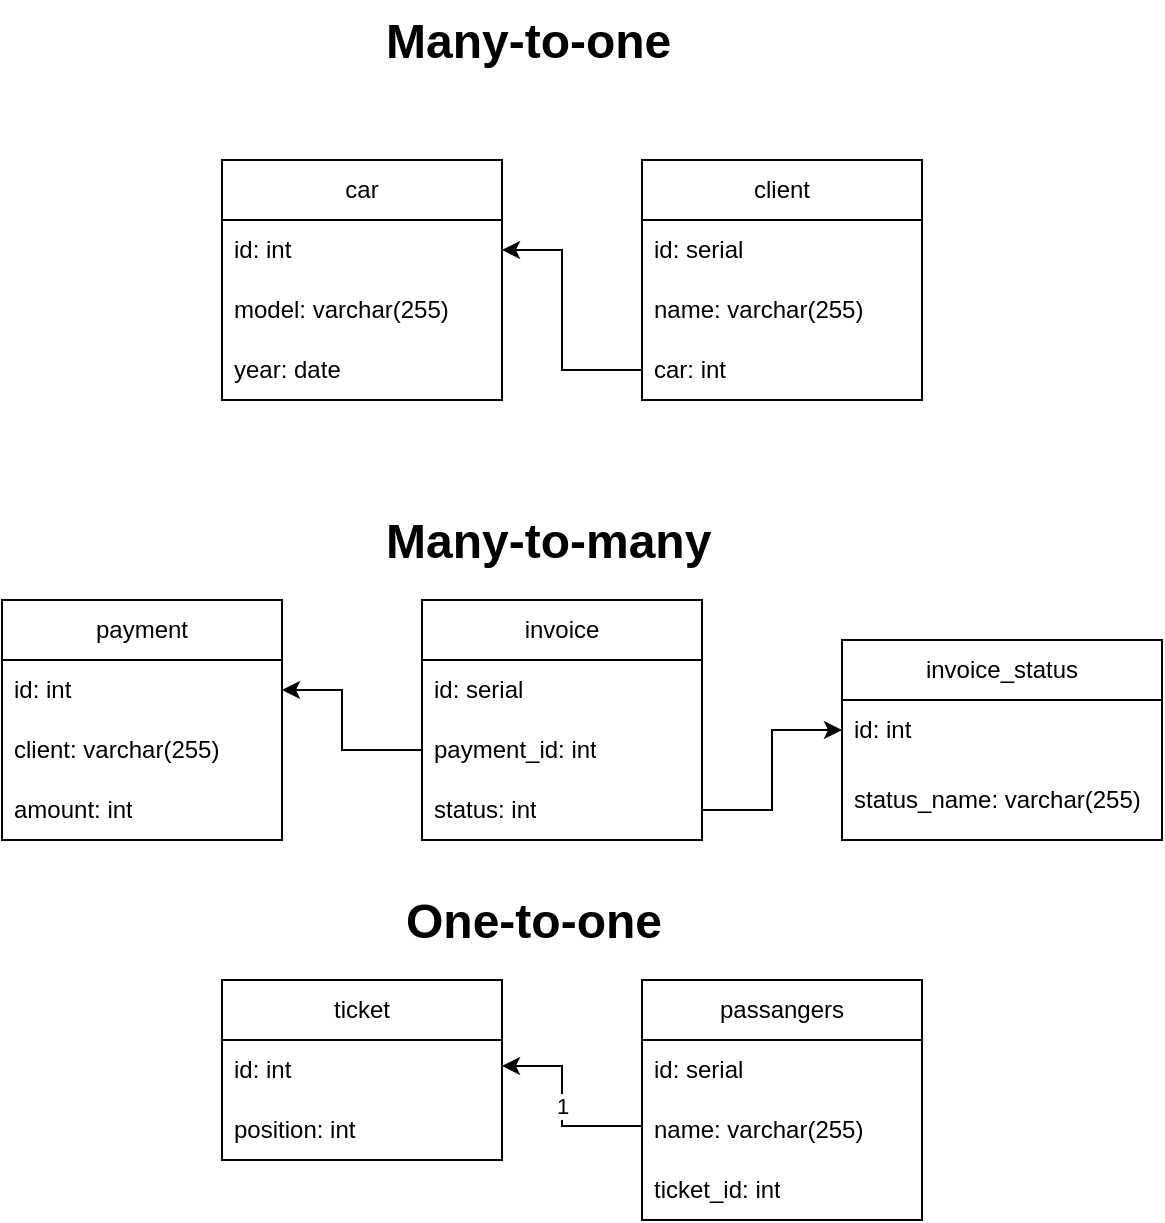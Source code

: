 <mxfile version="24.0.4" type="device">
  <diagram name="Page-1" id="929967ad-93f9-6ef4-fab6-5d389245f69c">
    <mxGraphModel dx="1195" dy="650" grid="1" gridSize="10" guides="1" tooltips="1" connect="1" arrows="1" fold="1" page="1" pageScale="1.5" pageWidth="1169" pageHeight="826" background="none" math="0" shadow="0">
      <root>
        <mxCell id="0" style=";html=1;" />
        <mxCell id="1" style=";html=1;" parent="0" />
        <mxCell id="tZDrAXTlKugC-SL9swha-1" value="invoice" style="swimlane;fontStyle=0;childLayout=stackLayout;horizontal=1;startSize=30;horizontalStack=0;resizeParent=1;resizeParentMax=0;resizeLast=0;collapsible=1;marginBottom=0;whiteSpace=wrap;html=1;" vertex="1" parent="1">
          <mxGeometry x="660" y="660" width="140" height="120" as="geometry" />
        </mxCell>
        <mxCell id="tZDrAXTlKugC-SL9swha-2" value="id: serial" style="text;strokeColor=none;fillColor=none;align=left;verticalAlign=middle;spacingLeft=4;spacingRight=4;overflow=hidden;points=[[0,0.5],[1,0.5]];portConstraint=eastwest;rotatable=0;whiteSpace=wrap;html=1;" vertex="1" parent="tZDrAXTlKugC-SL9swha-1">
          <mxGeometry y="30" width="140" height="30" as="geometry" />
        </mxCell>
        <mxCell id="tZDrAXTlKugC-SL9swha-3" value="payment_id: int" style="text;strokeColor=none;fillColor=none;align=left;verticalAlign=middle;spacingLeft=4;spacingRight=4;overflow=hidden;points=[[0,0.5],[1,0.5]];portConstraint=eastwest;rotatable=0;whiteSpace=wrap;html=1;" vertex="1" parent="tZDrAXTlKugC-SL9swha-1">
          <mxGeometry y="60" width="140" height="30" as="geometry" />
        </mxCell>
        <mxCell id="tZDrAXTlKugC-SL9swha-4" value="status: int" style="text;strokeColor=none;fillColor=none;align=left;verticalAlign=middle;spacingLeft=4;spacingRight=4;overflow=hidden;points=[[0,0.5],[1,0.5]];portConstraint=eastwest;rotatable=0;whiteSpace=wrap;html=1;" vertex="1" parent="tZDrAXTlKugC-SL9swha-1">
          <mxGeometry y="90" width="140" height="30" as="geometry" />
        </mxCell>
        <mxCell id="tZDrAXTlKugC-SL9swha-5" value="payment" style="swimlane;fontStyle=0;childLayout=stackLayout;horizontal=1;startSize=30;horizontalStack=0;resizeParent=1;resizeParentMax=0;resizeLast=0;collapsible=1;marginBottom=0;whiteSpace=wrap;html=1;" vertex="1" parent="1">
          <mxGeometry x="450" y="660" width="140" height="120" as="geometry" />
        </mxCell>
        <mxCell id="tZDrAXTlKugC-SL9swha-6" value="id: int" style="text;strokeColor=none;fillColor=none;align=left;verticalAlign=middle;spacingLeft=4;spacingRight=4;overflow=hidden;points=[[0,0.5],[1,0.5]];portConstraint=eastwest;rotatable=0;whiteSpace=wrap;html=1;" vertex="1" parent="tZDrAXTlKugC-SL9swha-5">
          <mxGeometry y="30" width="140" height="30" as="geometry" />
        </mxCell>
        <mxCell id="tZDrAXTlKugC-SL9swha-7" value="client: varchar(255)" style="text;strokeColor=none;fillColor=none;align=left;verticalAlign=middle;spacingLeft=4;spacingRight=4;overflow=hidden;points=[[0,0.5],[1,0.5]];portConstraint=eastwest;rotatable=0;whiteSpace=wrap;html=1;" vertex="1" parent="tZDrAXTlKugC-SL9swha-5">
          <mxGeometry y="60" width="140" height="30" as="geometry" />
        </mxCell>
        <mxCell id="tZDrAXTlKugC-SL9swha-8" value="amount: int" style="text;strokeColor=none;fillColor=none;align=left;verticalAlign=middle;spacingLeft=4;spacingRight=4;overflow=hidden;points=[[0,0.5],[1,0.5]];portConstraint=eastwest;rotatable=0;whiteSpace=wrap;html=1;" vertex="1" parent="tZDrAXTlKugC-SL9swha-5">
          <mxGeometry y="90" width="140" height="30" as="geometry" />
        </mxCell>
        <mxCell id="tZDrAXTlKugC-SL9swha-9" value="" style="endArrow=classic;html=1;rounded=0;entryX=1;entryY=0.5;entryDx=0;entryDy=0;exitX=0;exitY=0.5;exitDx=0;exitDy=0;" edge="1" parent="1" source="tZDrAXTlKugC-SL9swha-3" target="tZDrAXTlKugC-SL9swha-6">
          <mxGeometry width="50" height="50" relative="1" as="geometry">
            <mxPoint x="640" y="730" as="sourcePoint" />
            <mxPoint x="610" y="810" as="targetPoint" />
            <Array as="points">
              <mxPoint x="620" y="735" />
              <mxPoint x="620" y="705" />
            </Array>
          </mxGeometry>
        </mxCell>
        <mxCell id="tZDrAXTlKugC-SL9swha-10" value="invoice_status" style="swimlane;fontStyle=0;childLayout=stackLayout;horizontal=1;startSize=30;horizontalStack=0;resizeParent=1;resizeParentMax=0;resizeLast=0;collapsible=1;marginBottom=0;whiteSpace=wrap;html=1;" vertex="1" parent="1">
          <mxGeometry x="870" y="680" width="160" height="100" as="geometry">
            <mxRectangle x="870" y="680" width="120" height="30" as="alternateBounds" />
          </mxGeometry>
        </mxCell>
        <mxCell id="tZDrAXTlKugC-SL9swha-11" value="id: int" style="text;strokeColor=none;fillColor=none;align=left;verticalAlign=middle;spacingLeft=4;spacingRight=4;overflow=hidden;points=[[0,0.5],[1,0.5]];portConstraint=eastwest;rotatable=0;whiteSpace=wrap;html=1;" vertex="1" parent="tZDrAXTlKugC-SL9swha-10">
          <mxGeometry y="30" width="160" height="30" as="geometry" />
        </mxCell>
        <mxCell id="tZDrAXTlKugC-SL9swha-12" value="status_name: varchar(255)" style="text;strokeColor=none;fillColor=none;align=left;verticalAlign=middle;spacingLeft=4;spacingRight=4;overflow=hidden;points=[[0,0.5],[1,0.5]];portConstraint=eastwest;rotatable=0;whiteSpace=wrap;html=1;" vertex="1" parent="tZDrAXTlKugC-SL9swha-10">
          <mxGeometry y="60" width="160" height="40" as="geometry" />
        </mxCell>
        <mxCell id="tZDrAXTlKugC-SL9swha-16" style="edgeStyle=orthogonalEdgeStyle;rounded=0;orthogonalLoop=1;jettySize=auto;html=1;entryX=0;entryY=0.5;entryDx=0;entryDy=0;" edge="1" parent="1" source="tZDrAXTlKugC-SL9swha-4" target="tZDrAXTlKugC-SL9swha-11">
          <mxGeometry relative="1" as="geometry" />
        </mxCell>
        <mxCell id="tZDrAXTlKugC-SL9swha-17" value="client" style="swimlane;fontStyle=0;childLayout=stackLayout;horizontal=1;startSize=30;horizontalStack=0;resizeParent=1;resizeParentMax=0;resizeLast=0;collapsible=1;marginBottom=0;whiteSpace=wrap;html=1;" vertex="1" parent="1">
          <mxGeometry x="770" y="440" width="140" height="120" as="geometry" />
        </mxCell>
        <mxCell id="tZDrAXTlKugC-SL9swha-18" value="id: serial" style="text;strokeColor=none;fillColor=none;align=left;verticalAlign=middle;spacingLeft=4;spacingRight=4;overflow=hidden;points=[[0,0.5],[1,0.5]];portConstraint=eastwest;rotatable=0;whiteSpace=wrap;html=1;" vertex="1" parent="tZDrAXTlKugC-SL9swha-17">
          <mxGeometry y="30" width="140" height="30" as="geometry" />
        </mxCell>
        <mxCell id="tZDrAXTlKugC-SL9swha-19" value="name: varchar(255)" style="text;strokeColor=none;fillColor=none;align=left;verticalAlign=middle;spacingLeft=4;spacingRight=4;overflow=hidden;points=[[0,0.5],[1,0.5]];portConstraint=eastwest;rotatable=0;whiteSpace=wrap;html=1;" vertex="1" parent="tZDrAXTlKugC-SL9swha-17">
          <mxGeometry y="60" width="140" height="30" as="geometry" />
        </mxCell>
        <mxCell id="tZDrAXTlKugC-SL9swha-20" value="car: int" style="text;strokeColor=none;fillColor=none;align=left;verticalAlign=middle;spacingLeft=4;spacingRight=4;overflow=hidden;points=[[0,0.5],[1,0.5]];portConstraint=eastwest;rotatable=0;whiteSpace=wrap;html=1;" vertex="1" parent="tZDrAXTlKugC-SL9swha-17">
          <mxGeometry y="90" width="140" height="30" as="geometry" />
        </mxCell>
        <mxCell id="tZDrAXTlKugC-SL9swha-21" value="car" style="swimlane;fontStyle=0;childLayout=stackLayout;horizontal=1;startSize=30;horizontalStack=0;resizeParent=1;resizeParentMax=0;resizeLast=0;collapsible=1;marginBottom=0;whiteSpace=wrap;html=1;" vertex="1" parent="1">
          <mxGeometry x="560" y="440" width="140" height="120" as="geometry" />
        </mxCell>
        <mxCell id="tZDrAXTlKugC-SL9swha-22" value="id: int" style="text;strokeColor=none;fillColor=none;align=left;verticalAlign=middle;spacingLeft=4;spacingRight=4;overflow=hidden;points=[[0,0.5],[1,0.5]];portConstraint=eastwest;rotatable=0;whiteSpace=wrap;html=1;" vertex="1" parent="tZDrAXTlKugC-SL9swha-21">
          <mxGeometry y="30" width="140" height="30" as="geometry" />
        </mxCell>
        <mxCell id="tZDrAXTlKugC-SL9swha-23" value="model: varchar(255)" style="text;strokeColor=none;fillColor=none;align=left;verticalAlign=middle;spacingLeft=4;spacingRight=4;overflow=hidden;points=[[0,0.5],[1,0.5]];portConstraint=eastwest;rotatable=0;whiteSpace=wrap;html=1;" vertex="1" parent="tZDrAXTlKugC-SL9swha-21">
          <mxGeometry y="60" width="140" height="30" as="geometry" />
        </mxCell>
        <mxCell id="tZDrAXTlKugC-SL9swha-24" value="year: date" style="text;strokeColor=none;fillColor=none;align=left;verticalAlign=middle;spacingLeft=4;spacingRight=4;overflow=hidden;points=[[0,0.5],[1,0.5]];portConstraint=eastwest;rotatable=0;whiteSpace=wrap;html=1;" vertex="1" parent="tZDrAXTlKugC-SL9swha-21">
          <mxGeometry y="90" width="140" height="30" as="geometry" />
        </mxCell>
        <mxCell id="tZDrAXTlKugC-SL9swha-25" value="" style="endArrow=classic;html=1;rounded=0;entryX=1;entryY=0.5;entryDx=0;entryDy=0;exitX=0;exitY=0.5;exitDx=0;exitDy=0;" edge="1" parent="1" source="tZDrAXTlKugC-SL9swha-20" target="tZDrAXTlKugC-SL9swha-22">
          <mxGeometry width="50" height="50" relative="1" as="geometry">
            <mxPoint x="750" y="510" as="sourcePoint" />
            <mxPoint x="720" y="590" as="targetPoint" />
            <Array as="points">
              <mxPoint x="730" y="545" />
              <mxPoint x="730" y="485" />
            </Array>
          </mxGeometry>
        </mxCell>
        <mxCell id="tZDrAXTlKugC-SL9swha-26" value="&lt;h1 style=&quot;margin-top: 0px;&quot;&gt;Many-to-many&lt;/h1&gt;" style="text;html=1;whiteSpace=wrap;overflow=hidden;rounded=0;" vertex="1" parent="1">
          <mxGeometry x="640" y="610" width="180" height="40" as="geometry" />
        </mxCell>
        <mxCell id="tZDrAXTlKugC-SL9swha-27" value="&lt;h1 style=&quot;margin-top: 0px;&quot;&gt;Many-to-one&lt;/h1&gt;" style="text;html=1;whiteSpace=wrap;overflow=hidden;rounded=0;" vertex="1" parent="1">
          <mxGeometry x="640" y="360" width="180" height="40" as="geometry" />
        </mxCell>
        <mxCell id="tZDrAXTlKugC-SL9swha-28" value="passangers" style="swimlane;fontStyle=0;childLayout=stackLayout;horizontal=1;startSize=30;horizontalStack=0;resizeParent=1;resizeParentMax=0;resizeLast=0;collapsible=1;marginBottom=0;whiteSpace=wrap;html=1;" vertex="1" parent="1">
          <mxGeometry x="770" y="850" width="140" height="120" as="geometry" />
        </mxCell>
        <mxCell id="tZDrAXTlKugC-SL9swha-29" value="id: serial" style="text;strokeColor=none;fillColor=none;align=left;verticalAlign=middle;spacingLeft=4;spacingRight=4;overflow=hidden;points=[[0,0.5],[1,0.5]];portConstraint=eastwest;rotatable=0;whiteSpace=wrap;html=1;" vertex="1" parent="tZDrAXTlKugC-SL9swha-28">
          <mxGeometry y="30" width="140" height="30" as="geometry" />
        </mxCell>
        <mxCell id="tZDrAXTlKugC-SL9swha-30" value="name: varchar(255)" style="text;strokeColor=none;fillColor=none;align=left;verticalAlign=middle;spacingLeft=4;spacingRight=4;overflow=hidden;points=[[0,0.5],[1,0.5]];portConstraint=eastwest;rotatable=0;whiteSpace=wrap;html=1;" vertex="1" parent="tZDrAXTlKugC-SL9swha-28">
          <mxGeometry y="60" width="140" height="30" as="geometry" />
        </mxCell>
        <mxCell id="tZDrAXTlKugC-SL9swha-31" value="ticket_id: int" style="text;strokeColor=none;fillColor=none;align=left;verticalAlign=middle;spacingLeft=4;spacingRight=4;overflow=hidden;points=[[0,0.5],[1,0.5]];portConstraint=eastwest;rotatable=0;whiteSpace=wrap;html=1;" vertex="1" parent="tZDrAXTlKugC-SL9swha-28">
          <mxGeometry y="90" width="140" height="30" as="geometry" />
        </mxCell>
        <mxCell id="tZDrAXTlKugC-SL9swha-32" value="ticket" style="swimlane;fontStyle=0;childLayout=stackLayout;horizontal=1;startSize=30;horizontalStack=0;resizeParent=1;resizeParentMax=0;resizeLast=0;collapsible=1;marginBottom=0;whiteSpace=wrap;html=1;" vertex="1" parent="1">
          <mxGeometry x="560" y="850" width="140" height="90" as="geometry" />
        </mxCell>
        <mxCell id="tZDrAXTlKugC-SL9swha-33" value="id: int" style="text;strokeColor=none;fillColor=none;align=left;verticalAlign=middle;spacingLeft=4;spacingRight=4;overflow=hidden;points=[[0,0.5],[1,0.5]];portConstraint=eastwest;rotatable=0;whiteSpace=wrap;html=1;" vertex="1" parent="tZDrAXTlKugC-SL9swha-32">
          <mxGeometry y="30" width="140" height="30" as="geometry" />
        </mxCell>
        <mxCell id="tZDrAXTlKugC-SL9swha-34" value="position: int" style="text;strokeColor=none;fillColor=none;align=left;verticalAlign=middle;spacingLeft=4;spacingRight=4;overflow=hidden;points=[[0,0.5],[1,0.5]];portConstraint=eastwest;rotatable=0;whiteSpace=wrap;html=1;" vertex="1" parent="tZDrAXTlKugC-SL9swha-32">
          <mxGeometry y="60" width="140" height="30" as="geometry" />
        </mxCell>
        <mxCell id="tZDrAXTlKugC-SL9swha-36" value="1" style="endArrow=classic;html=1;rounded=0;entryX=1;entryY=0.5;entryDx=0;entryDy=0;exitX=0;exitY=0.5;exitDx=0;exitDy=0;" edge="1" parent="1">
          <mxGeometry width="50" height="50" relative="1" as="geometry">
            <mxPoint x="770" y="923" as="sourcePoint" />
            <mxPoint x="700" y="893" as="targetPoint" />
            <Array as="points">
              <mxPoint x="730" y="923" />
              <mxPoint x="730" y="893" />
            </Array>
          </mxGeometry>
        </mxCell>
        <mxCell id="tZDrAXTlKugC-SL9swha-39" value="&lt;h1 style=&quot;margin-top: 0px;&quot;&gt;One-to-one&lt;/h1&gt;" style="text;html=1;whiteSpace=wrap;overflow=hidden;rounded=0;" vertex="1" parent="1">
          <mxGeometry x="650" y="800" width="180" height="40" as="geometry" />
        </mxCell>
      </root>
    </mxGraphModel>
  </diagram>
</mxfile>
